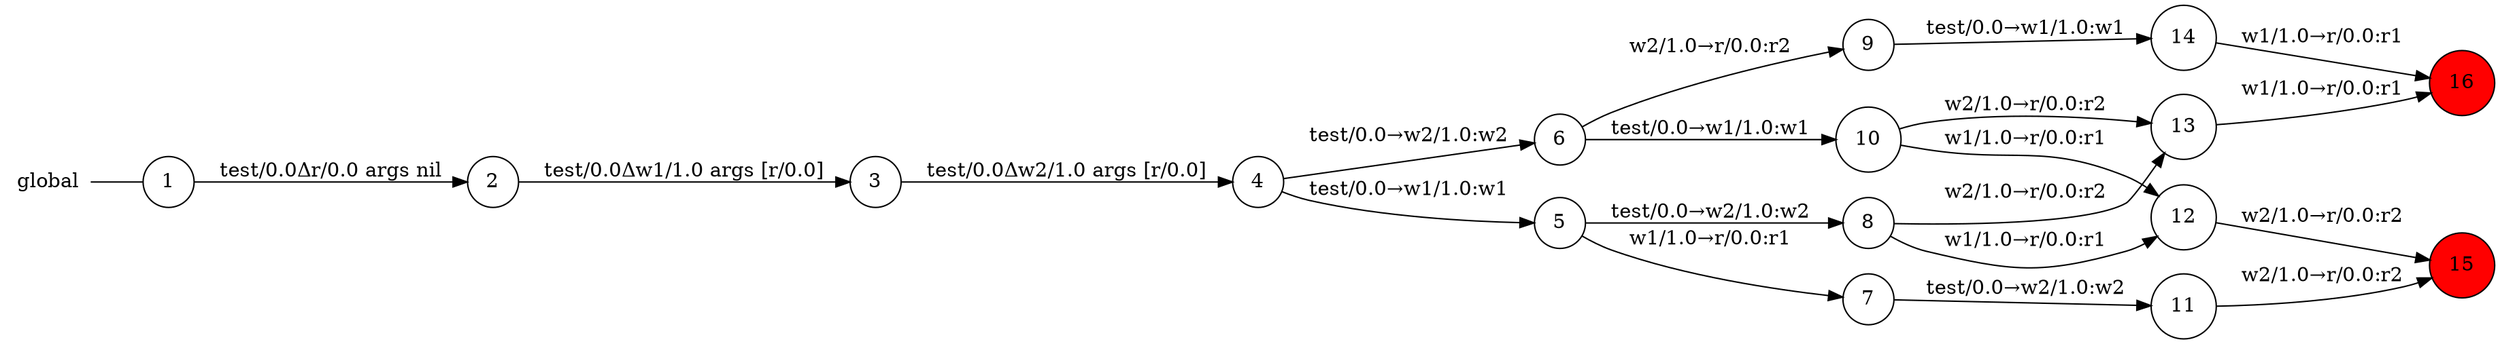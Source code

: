 digraph global {
	rankdir="LR";
	n_0 [label="global", shape="plaintext"];
	n_1 [id="14", shape=circle, label="14"];
	n_2 [id="9", shape=circle, label="9"];
	n_3 [id="8", shape=circle, label="8"];
	n_4 [id="1", shape=circle, label="1"];
	n_0 -> n_4 [arrowhead=none];
	n_5 [id="7", shape=circle, label="7"];
	n_6 [id="16", shape=circle, label="16", fillcolor="#FF0000FF", style=filled];
	n_7 [id="4", shape=circle, label="4"];
	n_8 [id="6", shape=circle, label="6"];
	n_9 [id="3", shape=circle, label="3"];
	n_10 [id="12", shape=circle, label="12"];
	n_11 [id="2", shape=circle, label="2"];
	n_12 [id="11", shape=circle, label="11"];
	n_13 [id="15", shape=circle, label="15", fillcolor="#FF0000FF", style=filled];
	n_14 [id="10", shape=circle, label="10"];
	n_15 [id="13", shape=circle, label="13"];
	n_16 [id="5", shape=circle, label="5"];

	n_16 -> n_5 [id="[$e|5]", label="w1/1.0→r/0.0:r1"];
	n_3 -> n_15 [id="[$e|11]", label="w2/1.0→r/0.0:r2"];
	n_14 -> n_15 [id="[$e|13]", label="w2/1.0→r/0.0:r2"];
	n_8 -> n_2 [id="[$e|7]", label="w2/1.0→r/0.0:r2"];
	n_12 -> n_13 [id="[$e|15]", label="w2/1.0→r/0.0:r2"];
	n_7 -> n_16 [id="[$e|3]", label="test/0.0→w1/1.0:w1"];
	n_3 -> n_10 [id="[$e|10]", label="w1/1.0→r/0.0:r1"];
	n_16 -> n_3 [id="[$e|6]", label="test/0.0→w2/1.0:w2"];
	n_4 -> n_11 [id="[$e|0]", label="test/0.0Δr/0.0 args nil"];
	n_10 -> n_13 [id="[$e|16]", label="w2/1.0→r/0.0:r2"];
	n_15 -> n_6 [id="[$e|17]", label="w1/1.0→r/0.0:r1"];
	n_7 -> n_8 [id="[$e|4]", label="test/0.0→w2/1.0:w2"];
	n_14 -> n_10 [id="[$e|14]", label="w1/1.0→r/0.0:r1"];
	n_1 -> n_6 [id="[$e|18]", label="w1/1.0→r/0.0:r1"];
	n_2 -> n_1 [id="[$e|12]", label="test/0.0→w1/1.0:w1"];
	n_8 -> n_14 [id="[$e|8]", label="test/0.0→w1/1.0:w1"];
	n_9 -> n_7 [id="[$e|2]", label="test/0.0Δw2/1.0 args [r/0.0]"];
	n_11 -> n_9 [id="[$e|1]", label="test/0.0Δw1/1.0 args [r/0.0]"];
	n_5 -> n_12 [id="[$e|9]", label="test/0.0→w2/1.0:w2"];
}
